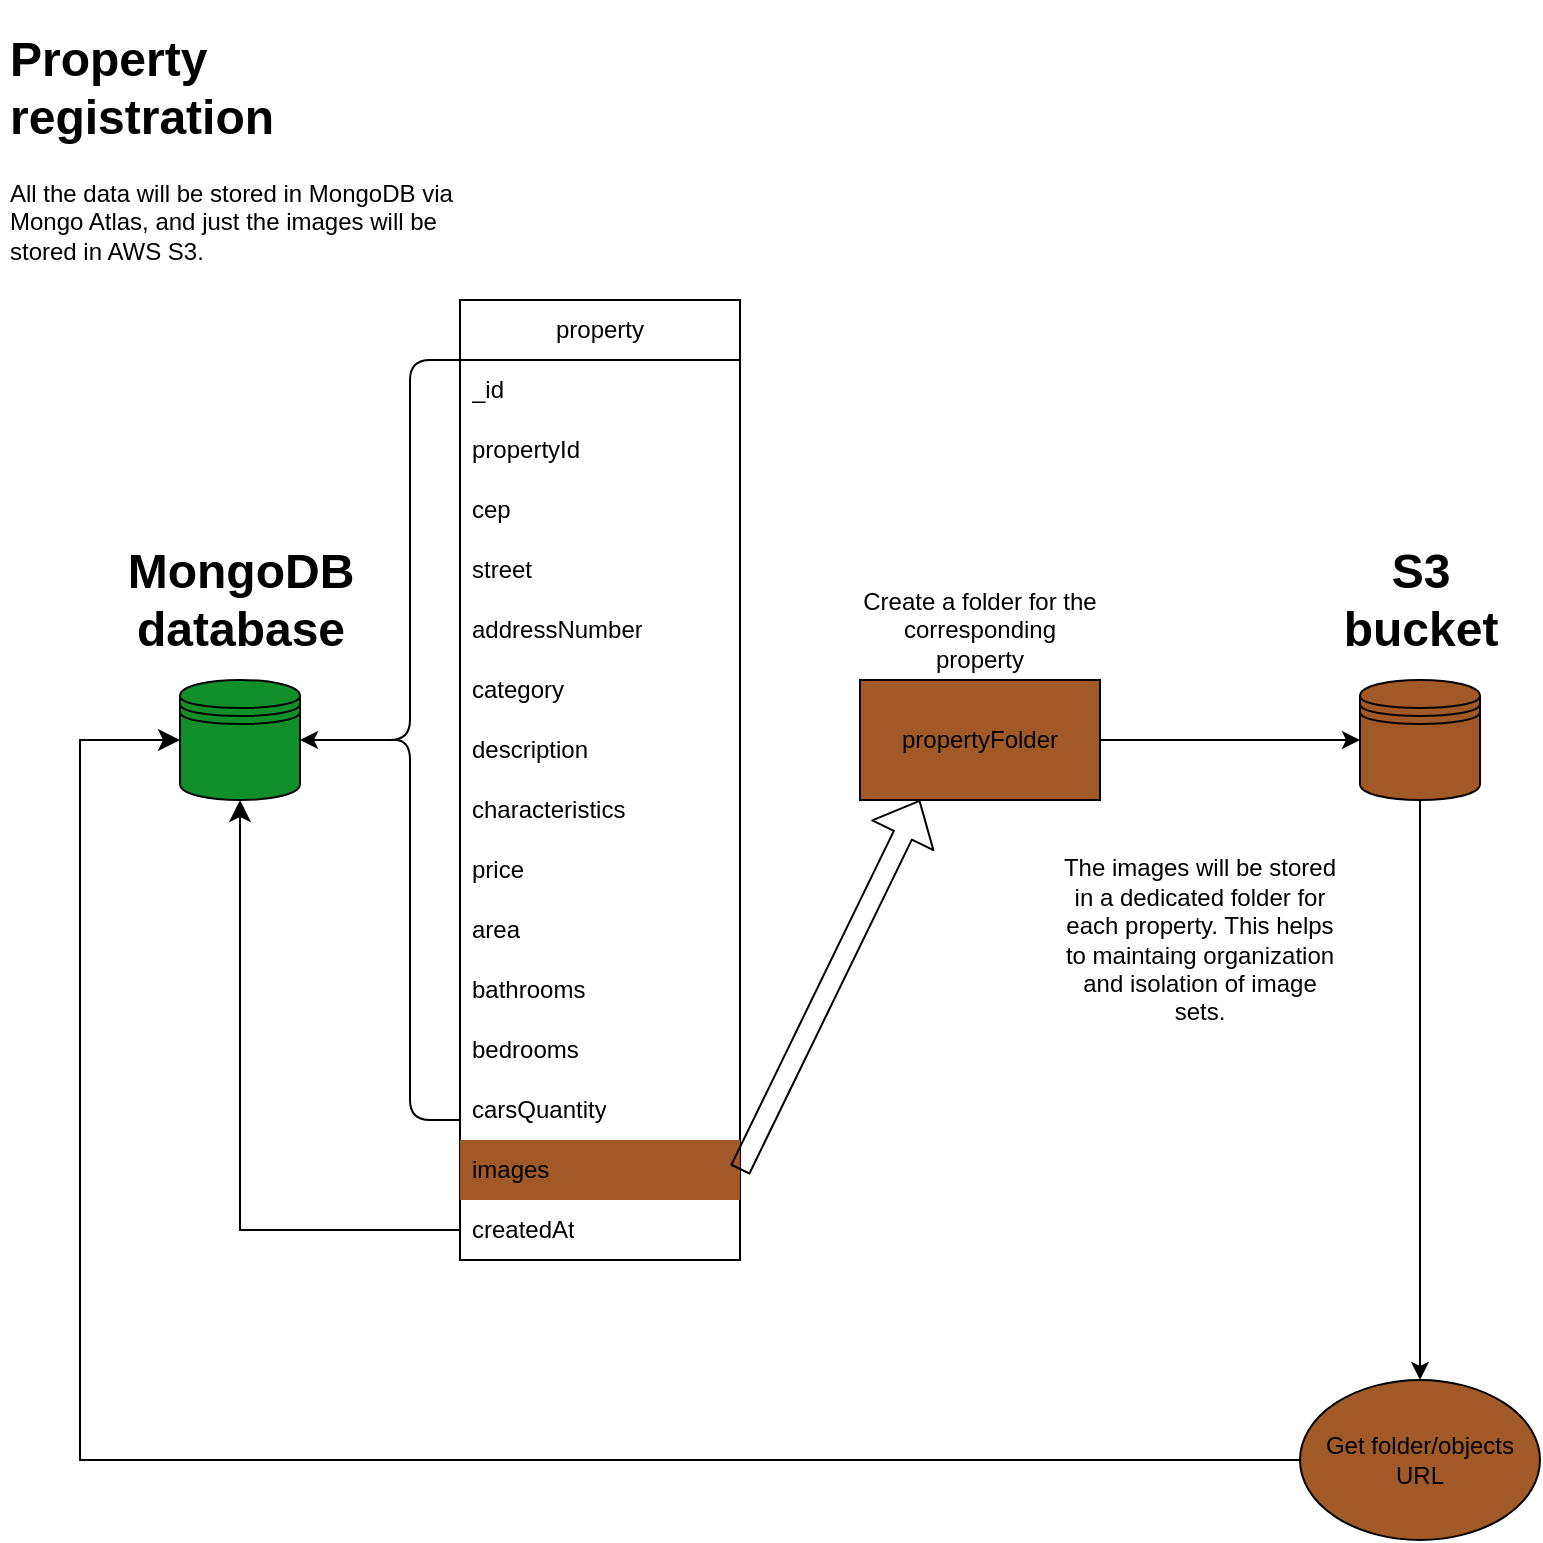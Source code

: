 <mxfile>
    <diagram id="sGln1A70FmqEcBIH7F2o" name="Page-1">
        <mxGraphModel dx="966" dy="916" grid="1" gridSize="10" guides="1" tooltips="1" connect="1" arrows="1" fold="1" page="1" pageScale="1" pageWidth="850" pageHeight="1100" math="0" shadow="0">
            <root>
                <mxCell id="0"/>
                <mxCell id="1" parent="0"/>
                <mxCell id="3" value="property" style="swimlane;fontStyle=0;childLayout=stackLayout;horizontal=1;startSize=30;horizontalStack=0;resizeParent=1;resizeParentMax=0;resizeLast=0;collapsible=1;marginBottom=0;whiteSpace=wrap;html=1;" parent="1" vertex="1">
                    <mxGeometry x="250" y="160" width="140" height="480" as="geometry">
                        <mxRectangle x="310" y="190" width="70" height="30" as="alternateBounds"/>
                    </mxGeometry>
                </mxCell>
                <mxCell id="4" value="_id" style="text;strokeColor=none;fillColor=none;align=left;verticalAlign=middle;spacingLeft=4;spacingRight=4;overflow=hidden;points=[[0,0.5],[1,0.5]];portConstraint=eastwest;rotatable=0;whiteSpace=wrap;html=1;" parent="3" vertex="1">
                    <mxGeometry y="30" width="140" height="30" as="geometry"/>
                </mxCell>
                <mxCell id="5" value="propertyId" style="text;strokeColor=none;fillColor=none;align=left;verticalAlign=middle;spacingLeft=4;spacingRight=4;overflow=hidden;points=[[0,0.5],[1,0.5]];portConstraint=eastwest;rotatable=0;whiteSpace=wrap;html=1;" parent="3" vertex="1">
                    <mxGeometry y="60" width="140" height="30" as="geometry"/>
                </mxCell>
                <mxCell id="6" value="cep" style="text;strokeColor=none;fillColor=none;align=left;verticalAlign=middle;spacingLeft=4;spacingRight=4;overflow=hidden;points=[[0,0.5],[1,0.5]];portConstraint=eastwest;rotatable=0;whiteSpace=wrap;html=1;" parent="3" vertex="1">
                    <mxGeometry y="90" width="140" height="30" as="geometry"/>
                </mxCell>
                <mxCell id="7" value="street" style="text;strokeColor=none;fillColor=none;align=left;verticalAlign=middle;spacingLeft=4;spacingRight=4;overflow=hidden;points=[[0,0.5],[1,0.5]];portConstraint=eastwest;rotatable=0;whiteSpace=wrap;html=1;" parent="3" vertex="1">
                    <mxGeometry y="120" width="140" height="30" as="geometry"/>
                </mxCell>
                <mxCell id="8" value="addressNumber" style="text;strokeColor=none;fillColor=none;align=left;verticalAlign=middle;spacingLeft=4;spacingRight=4;overflow=hidden;points=[[0,0.5],[1,0.5]];portConstraint=eastwest;rotatable=0;whiteSpace=wrap;html=1;" parent="3" vertex="1">
                    <mxGeometry y="150" width="140" height="30" as="geometry"/>
                </mxCell>
                <mxCell id="9" value="category" style="text;strokeColor=none;fillColor=none;align=left;verticalAlign=middle;spacingLeft=4;spacingRight=4;overflow=hidden;points=[[0,0.5],[1,0.5]];portConstraint=eastwest;rotatable=0;whiteSpace=wrap;html=1;" parent="3" vertex="1">
                    <mxGeometry y="180" width="140" height="30" as="geometry"/>
                </mxCell>
                <mxCell id="10" value="description" style="text;strokeColor=none;fillColor=none;align=left;verticalAlign=middle;spacingLeft=4;spacingRight=4;overflow=hidden;points=[[0,0.5],[1,0.5]];portConstraint=eastwest;rotatable=0;whiteSpace=wrap;html=1;" parent="3" vertex="1">
                    <mxGeometry y="210" width="140" height="30" as="geometry"/>
                </mxCell>
                <mxCell id="11" value="characteristics" style="text;strokeColor=none;fillColor=none;align=left;verticalAlign=middle;spacingLeft=4;spacingRight=4;overflow=hidden;points=[[0,0.5],[1,0.5]];portConstraint=eastwest;rotatable=0;whiteSpace=wrap;html=1;" parent="3" vertex="1">
                    <mxGeometry y="240" width="140" height="30" as="geometry"/>
                </mxCell>
                <mxCell id="12" value="price" style="text;strokeColor=none;fillColor=none;align=left;verticalAlign=middle;spacingLeft=4;spacingRight=4;overflow=hidden;points=[[0,0.5],[1,0.5]];portConstraint=eastwest;rotatable=0;whiteSpace=wrap;html=1;" parent="3" vertex="1">
                    <mxGeometry y="270" width="140" height="30" as="geometry"/>
                </mxCell>
                <mxCell id="13" value="area" style="text;strokeColor=none;fillColor=none;align=left;verticalAlign=middle;spacingLeft=4;spacingRight=4;overflow=hidden;points=[[0,0.5],[1,0.5]];portConstraint=eastwest;rotatable=0;whiteSpace=wrap;html=1;" parent="3" vertex="1">
                    <mxGeometry y="300" width="140" height="30" as="geometry"/>
                </mxCell>
                <mxCell id="14" value="bathrooms" style="text;strokeColor=none;fillColor=none;align=left;verticalAlign=middle;spacingLeft=4;spacingRight=4;overflow=hidden;points=[[0,0.5],[1,0.5]];portConstraint=eastwest;rotatable=0;whiteSpace=wrap;html=1;" parent="3" vertex="1">
                    <mxGeometry y="330" width="140" height="30" as="geometry"/>
                </mxCell>
                <mxCell id="15" value="bedrooms" style="text;strokeColor=none;fillColor=none;align=left;verticalAlign=middle;spacingLeft=4;spacingRight=4;overflow=hidden;points=[[0,0.5],[1,0.5]];portConstraint=eastwest;rotatable=1;whiteSpace=wrap;html=1;movable=1;resizable=1;deletable=1;editable=1;connectable=1;" parent="3" vertex="1">
                    <mxGeometry y="360" width="140" height="30" as="geometry"/>
                </mxCell>
                <mxCell id="16" value="carsQuantity" style="text;strokeColor=none;fillColor=none;align=left;verticalAlign=middle;spacingLeft=4;spacingRight=4;overflow=hidden;points=[[0,0.5],[1,0.5]];portConstraint=eastwest;rotatable=1;whiteSpace=wrap;html=1;movable=1;resizable=1;deletable=1;editable=1;connectable=1;" parent="3" vertex="1">
                    <mxGeometry y="390" width="140" height="30" as="geometry"/>
                </mxCell>
                <mxCell id="17" value="images" style="text;strokeColor=none;fillColor=#A15928;align=left;verticalAlign=middle;spacingLeft=4;spacingRight=4;overflow=hidden;points=[[0,0.5],[1,0.5]];portConstraint=eastwest;rotatable=1;whiteSpace=wrap;html=1;movable=1;resizable=1;deletable=1;editable=1;connectable=1;shadow=0;" parent="3" vertex="1">
                    <mxGeometry y="420" width="140" height="30" as="geometry"/>
                </mxCell>
                <mxCell id="18" value="createdAt" style="text;strokeColor=none;fillColor=none;align=left;verticalAlign=middle;spacingLeft=4;spacingRight=4;overflow=hidden;points=[[0,0.5],[1,0.5]];portConstraint=eastwest;rotatable=1;whiteSpace=wrap;html=1;movable=1;resizable=1;deletable=1;editable=1;connectable=1;" parent="3" vertex="1">
                    <mxGeometry y="450" width="140" height="30" as="geometry"/>
                </mxCell>
                <mxCell id="20" value="" style="shape=curlyBracket;whiteSpace=wrap;html=1;rounded=1;labelPosition=left;verticalLabelPosition=middle;align=right;verticalAlign=middle;size=0.5;" parent="1" vertex="1">
                    <mxGeometry x="200" y="190" width="50" height="380" as="geometry"/>
                </mxCell>
                <mxCell id="22" value="" style="edgeStyle=segmentEdgeStyle;endArrow=classic;html=1;curved=0;rounded=0;endSize=8;startSize=8;exitX=0;exitY=0.5;exitDx=0;exitDy=0;" parent="1" source="18" edge="1" target="32">
                    <mxGeometry width="50" height="50" relative="1" as="geometry">
                        <mxPoint x="150" y="630" as="sourcePoint"/>
                        <mxPoint x="140" y="430" as="targetPoint"/>
                        <Array as="points">
                            <mxPoint x="140" y="625"/>
                        </Array>
                    </mxGeometry>
                </mxCell>
                <mxCell id="24" value="MongoDB&lt;br&gt;database" style="text;strokeColor=none;fillColor=none;html=1;fontSize=24;fontStyle=1;verticalAlign=middle;align=center;" parent="1" vertex="1">
                    <mxGeometry x="90" y="290" width="100" height="40" as="geometry"/>
                </mxCell>
                <mxCell id="25" value="" style="shape=flexArrow;endArrow=classic;html=1;endWidth=23;endSize=6.03;exitX=1;exitY=0.5;exitDx=0;exitDy=0;entryX=0.25;entryY=1;entryDx=0;entryDy=0;" parent="1" source="17" edge="1" target="34">
                    <mxGeometry width="50" height="50" relative="1" as="geometry">
                        <mxPoint x="280" y="500" as="sourcePoint"/>
                        <mxPoint x="500" y="390" as="targetPoint"/>
                        <Array as="points"/>
                    </mxGeometry>
                </mxCell>
                <mxCell id="27" value="S3&lt;br&gt;bucket" style="text;strokeColor=none;fillColor=none;html=1;fontSize=24;fontStyle=1;verticalAlign=middle;align=center;shadow=0;" parent="1" vertex="1">
                    <mxGeometry x="680" y="290" width="100" height="40" as="geometry"/>
                </mxCell>
                <mxCell id="28" value="&lt;h1&gt;Property registration&lt;/h1&gt;&lt;div&gt;All the data will be stored in MongoDB via Mongo Atlas, and just the images will be stored in AWS S3.&lt;/div&gt;" style="text;html=1;strokeColor=none;fillColor=none;spacing=5;spacingTop=-20;whiteSpace=wrap;overflow=hidden;rounded=0;shadow=0;" parent="1" vertex="1">
                    <mxGeometry x="20" y="20" width="230" height="120" as="geometry"/>
                </mxCell>
                <mxCell id="29" value="" style="endArrow=classic;html=1;" parent="1" edge="1" target="30" source="33">
                    <mxGeometry width="50" height="50" relative="1" as="geometry">
                        <mxPoint x="729.5" y="420" as="sourcePoint"/>
                        <mxPoint x="729.5" y="670" as="targetPoint"/>
                    </mxGeometry>
                </mxCell>
                <mxCell id="30" value="Get folder/objects URL" style="ellipse;whiteSpace=wrap;html=1;shadow=0;fillColor=#A15928;" parent="1" vertex="1">
                    <mxGeometry x="670" y="700" width="120" height="80" as="geometry"/>
                </mxCell>
                <mxCell id="31" value="" style="edgeStyle=segmentEdgeStyle;endArrow=classic;html=1;curved=0;rounded=0;endSize=8;startSize=8;exitX=0;exitY=0.5;exitDx=0;exitDy=0;entryX=0;entryY=0.5;entryDx=0;entryDy=0;" parent="1" edge="1" target="32" source="30">
                    <mxGeometry width="50" height="50" relative="1" as="geometry">
                        <mxPoint x="630" y="740" as="sourcePoint"/>
                        <mxPoint x="90" y="380" as="targetPoint"/>
                        <Array as="points">
                            <mxPoint x="60" y="740"/>
                            <mxPoint x="60" y="380"/>
                        </Array>
                    </mxGeometry>
                </mxCell>
                <mxCell id="32" value="" style="shape=datastore;whiteSpace=wrap;html=1;fillColor=#118F2A;" vertex="1" parent="1">
                    <mxGeometry x="110" y="350" width="60" height="60" as="geometry"/>
                </mxCell>
                <mxCell id="33" value="" style="shape=datastore;whiteSpace=wrap;html=1;fillColor=#A15928;" vertex="1" parent="1">
                    <mxGeometry x="700" y="350" width="60" height="60" as="geometry"/>
                </mxCell>
                <mxCell id="34" value="propertyFolder" style="rounded=0;whiteSpace=wrap;html=1;fillColor=#A15928;" vertex="1" parent="1">
                    <mxGeometry x="450" y="350" width="120" height="60" as="geometry"/>
                </mxCell>
                <mxCell id="35" value="" style="endArrow=classic;html=1;entryX=1;entryY=0.5;entryDx=0;entryDy=0;exitX=0.1;exitY=0.5;exitDx=0;exitDy=0;exitPerimeter=0;" edge="1" parent="1" source="20" target="32">
                    <mxGeometry width="50" height="50" relative="1" as="geometry">
                        <mxPoint x="180" y="520" as="sourcePoint"/>
                        <mxPoint x="230" y="470" as="targetPoint"/>
                    </mxGeometry>
                </mxCell>
                <mxCell id="36" value="" style="endArrow=classic;html=1;exitX=1;exitY=0.5;exitDx=0;exitDy=0;entryX=0;entryY=0.5;entryDx=0;entryDy=0;" edge="1" parent="1" source="34" target="33">
                    <mxGeometry width="50" height="50" relative="1" as="geometry">
                        <mxPoint x="480" y="520" as="sourcePoint"/>
                        <mxPoint x="530" y="470" as="targetPoint"/>
                    </mxGeometry>
                </mxCell>
                <mxCell id="37" value="Create a folder for the corresponding property" style="text;html=1;strokeColor=none;fillColor=none;align=center;verticalAlign=middle;whiteSpace=wrap;rounded=0;" vertex="1" parent="1">
                    <mxGeometry x="450" y="300" width="120" height="50" as="geometry"/>
                </mxCell>
                <mxCell id="38" value="The images will be stored in a dedicated folder for each property. This helps to maintaing organization and isolation of image sets." style="text;html=1;strokeColor=none;fillColor=none;align=center;verticalAlign=middle;whiteSpace=wrap;rounded=0;" vertex="1" parent="1">
                    <mxGeometry x="550" y="430" width="140" height="100" as="geometry"/>
                </mxCell>
            </root>
        </mxGraphModel>
    </diagram>
</mxfile>